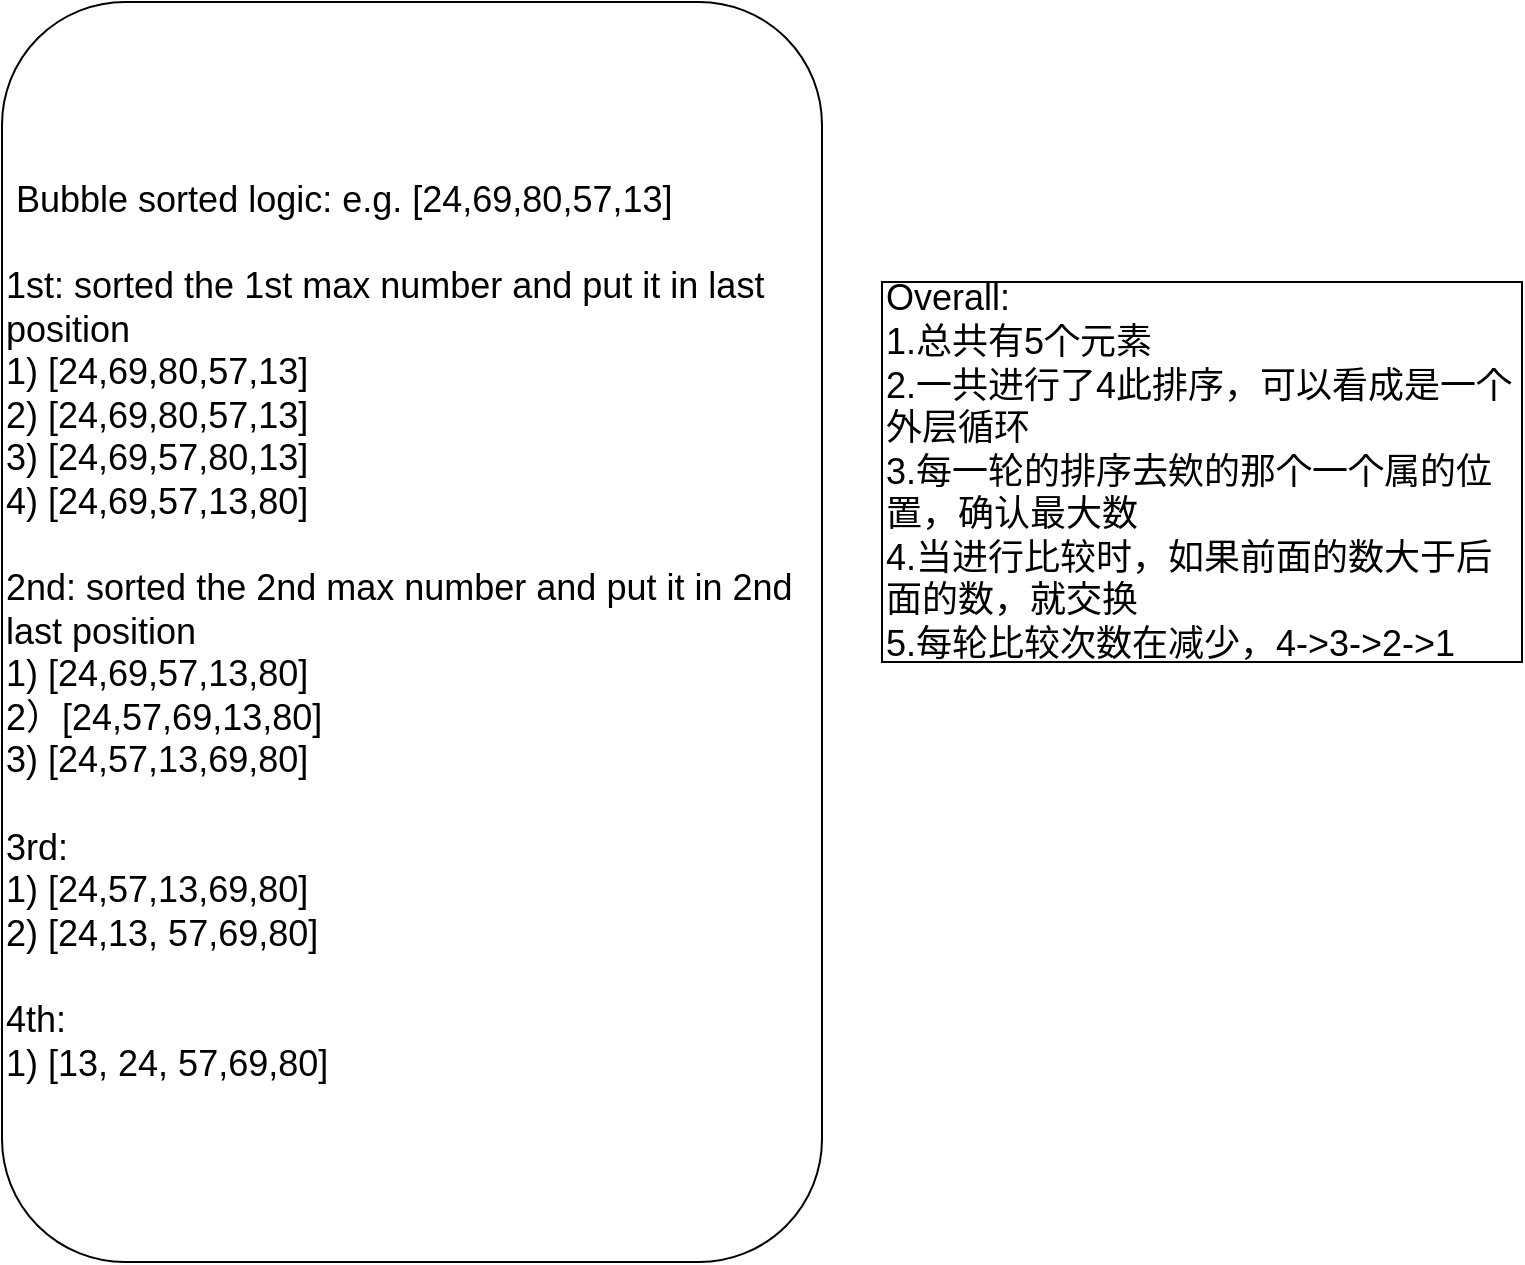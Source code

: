 <mxfile version="20.5.3" type="embed"><diagram id="23iRSUPoRavnBvh4doch" name="Page-1"><mxGraphModel dx="822" dy="878" grid="1" gridSize="10" guides="1" tooltips="1" connect="1" arrows="1" fold="1" page="1" pageScale="1" pageWidth="827" pageHeight="1169" math="0" shadow="0"><root><mxCell id="0"/><mxCell id="1" parent="0"/><mxCell id="2" value="&lt;font style=&quot;font-size: 18px;&quot;&gt;&lt;font style=&quot;font-size: 18px;&quot;&gt;&amp;nbsp;Bubble sorted logic: e.g. [24,69,80,57,13]&lt;br style=&quot;&quot;&gt;&lt;br style=&quot;&quot;&gt;1st: sorted the 1st max number and put it in last position&lt;br style=&quot;&quot;&gt;1) [24,69,80,57,13]&lt;br&gt;2) [24,69,80,57,13]&lt;br&gt;3) [24,69,57,80,13]&lt;br&gt;4) [24,69,57,13,80]&lt;br&gt;&lt;br&gt;2nd: sorted the 2nd max number and put it in 2nd last position&lt;br&gt;1)&amp;nbsp;&lt;/font&gt;[24,69,57,13,80]&lt;br&gt;2）[24,57,69,13,80]&lt;br&gt;3)&amp;nbsp;[24,57,13,69,80]&lt;br&gt;&lt;br&gt;3rd:&lt;br&gt;1) [24,57,13,69,80]&lt;br&gt;2) [24,13, 57,69,80]&lt;br&gt;&lt;br&gt;4th:&lt;br&gt;1) [13, 24, 57,69,80]&lt;br&gt;&lt;/font&gt;" style="rounded=1;whiteSpace=wrap;html=1;align=left;fontSize=15;" vertex="1" parent="1"><mxGeometry x="20" y="130" width="410" height="630" as="geometry"/></mxCell><mxCell id="3" value="Overall:&lt;br&gt;1.总共有5个元素&lt;br&gt;2.一共进行了4此排序，可以看成是一个外层循环&lt;br&gt;3.每一轮的排序去欸的那个一个属的位置，确认最大数&lt;br&gt;4.当进行比较时，如果前面的数大于后面的数，就交换&lt;br&gt;5.每轮比较次数在减少，4-&amp;gt;3-&amp;gt;2-&amp;gt;1" style="whiteSpace=wrap;html=1;fontSize=18;align=left;" vertex="1" parent="1"><mxGeometry x="460" y="270" width="320" height="190" as="geometry"/></mxCell></root></mxGraphModel></diagram></mxfile>